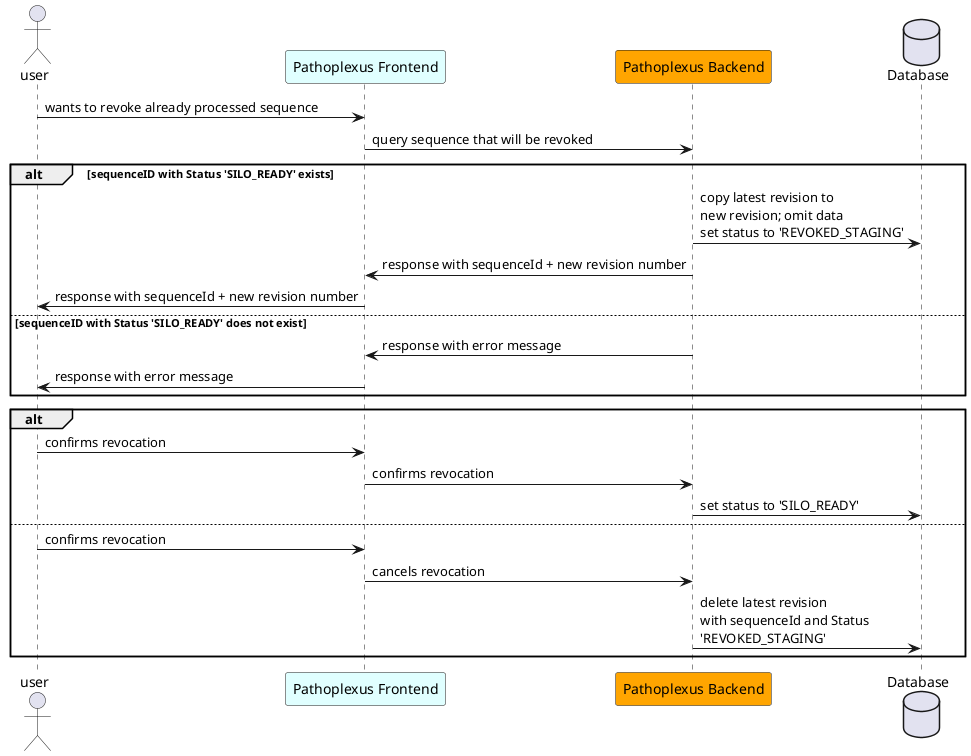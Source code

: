 @startuml
    actor user
    participant "Pathoplexus Frontend" as frontend #LightCyan
    participant "Pathoplexus Backend" as backend #Orange
    database "Database" as DB

    user -> frontend: wants to revoke already processed sequence

        frontend -> backend: query sequence that will be revoked

    alt sequenceID with Status 'SILO_READY' exists
        backend -> DB: copy latest revision to \nnew revision; omit data \nset status to 'REVOKED_STAGING'
    backend -> frontend: response with sequenceId + new revision number
    frontend -> user: response with sequenceId + new revision number
    else sequenceID with Status 'SILO_READY' does not exist
        backend -> frontend: response with error message
        frontend -> user: response with error message
    end

    alt
        user -> frontend: confirms revocation
        frontend -> backend: confirms revocation
        backend -> DB: set status to 'SILO_READY'
    else
        user -> frontend: confirms revocation
        frontend -> backend: cancels revocation
        backend -> DB: delete latest revision \nwith sequenceId and Status \n'REVOKED_STAGING'
    end
@enduml
